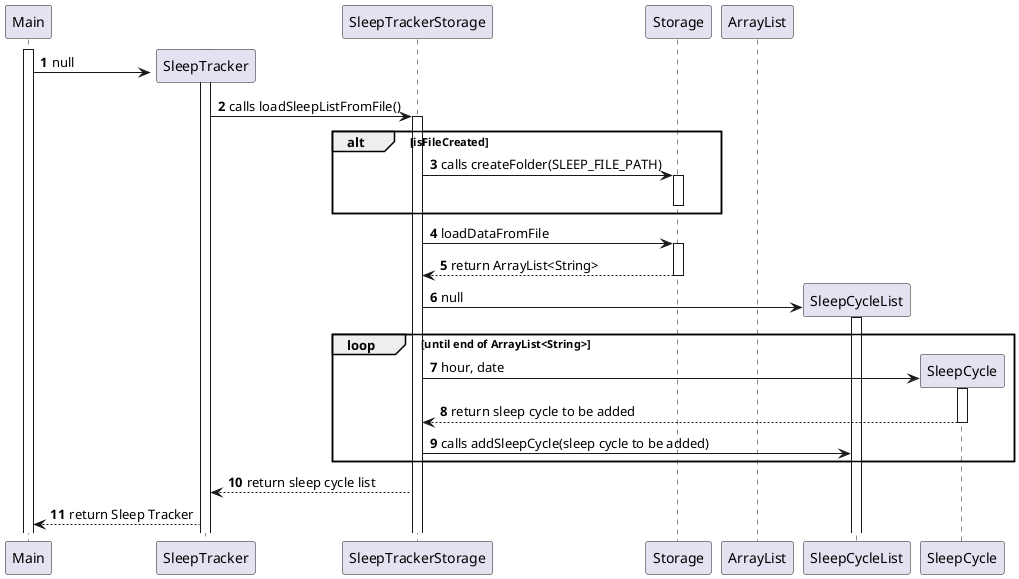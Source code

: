 @startuml
'https://plantuml.com/sequence-diagram

autonumber

participant Main
participant SleepTracker
participant SleepTrackerStorage
participant Storage
participant ArrayList
participant SleepCycleList
participant SleepCycle

activate Main
Create SleepTracker
activate SleepTracker
Main -> SleepTracker: null
SleepTracker -> SleepTrackerStorage: calls loadSleepListFromFile()
activate SleepTrackerStorage
alt isFileCreated
    SleepTrackerStorage -> Storage: calls createFolder(SLEEP_FILE_PATH)
    activate Storage
    deactivate Storage
end
SleepTrackerStorage -> Storage: loadDataFromFile
activate Storage
Storage --> SleepTrackerStorage: return ArrayList<String>
deactivate Storage
Create SleepCycleList
SleepTrackerStorage -> SleepCycleList: null
activate SleepCycleList
loop until end of ArrayList<String>
Create SleepCycle
SleepTrackerStorage -> SleepCycle: hour, date
activate SleepCycle
SleepCycle --> SleepTrackerStorage: return sleep cycle to be added
deactivate SleepCycle
SleepTrackerStorage -> SleepCycleList: calls addSleepCycle(sleep cycle to be added)
end

SleepTrackerStorage --> SleepTracker: return sleep cycle list
SleepTracker --> Main: return Sleep Tracker



@enduml